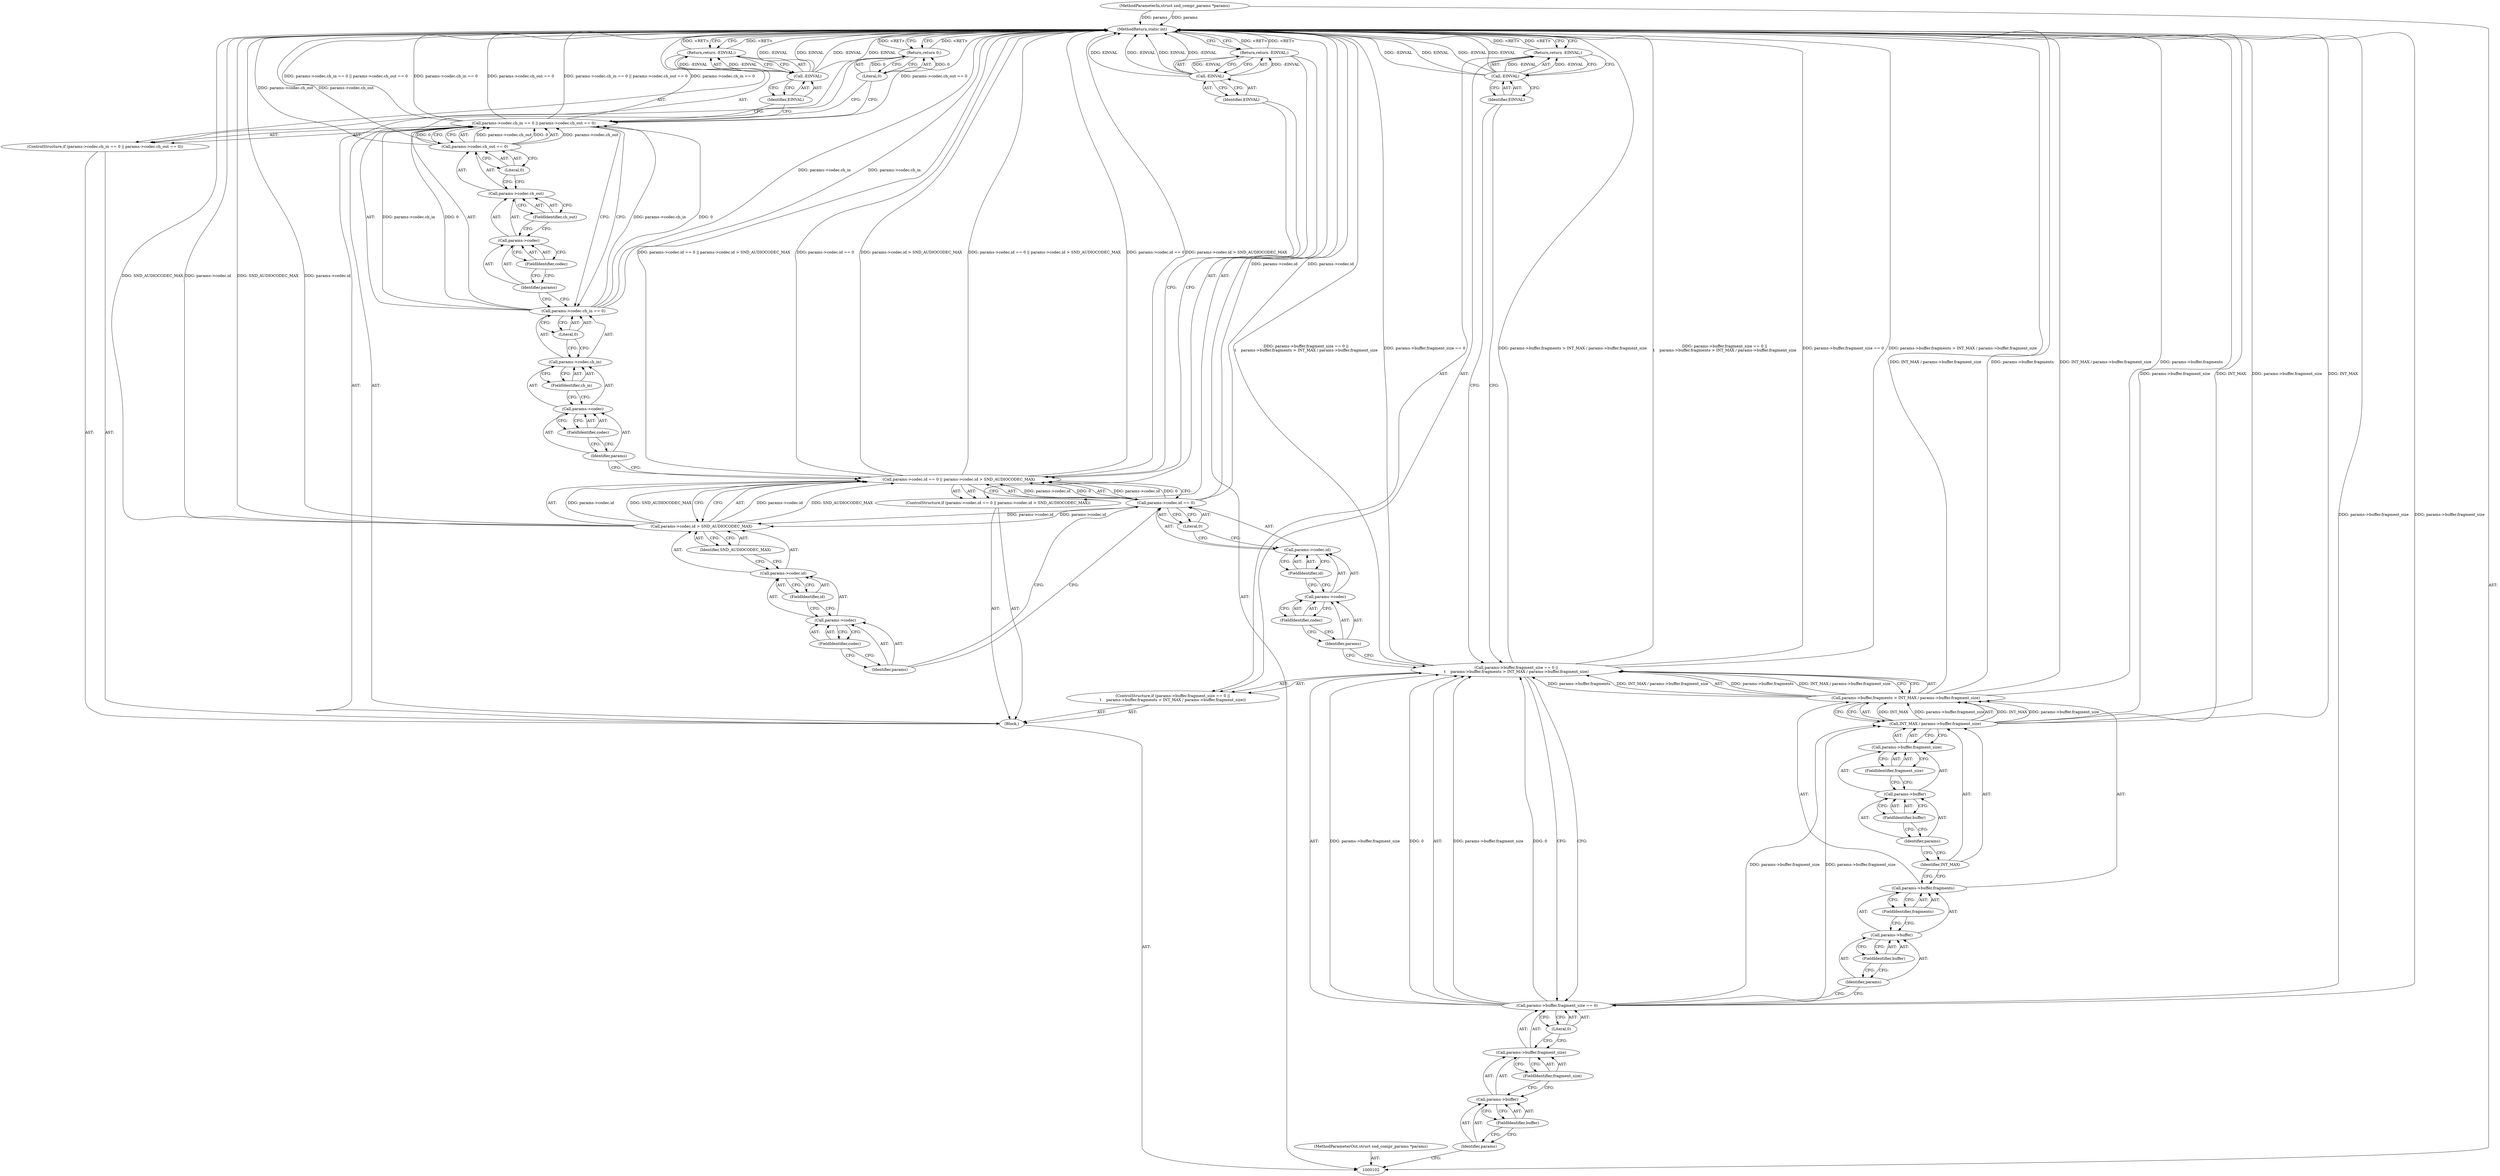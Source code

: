 digraph "0_linux_6217e5ede23285ddfee10d2e4ba0cc2d4c046205" {
"1000170" [label="(MethodReturn,static int)"];
"1000103" [label="(MethodParameterIn,struct snd_compr_params *params)"];
"1000211" [label="(MethodParameterOut,struct snd_compr_params *params)"];
"1000148" [label="(Identifier,EINVAL)"];
"1000146" [label="(Return,return -EINVAL;)"];
"1000147" [label="(Call,-EINVAL)"];
"1000149" [label="(ControlStructure,if (params->codec.ch_in == 0 || params->codec.ch_out == 0))"];
"1000155" [label="(FieldIdentifier,codec)"];
"1000156" [label="(FieldIdentifier,ch_in)"];
"1000157" [label="(Literal,0)"];
"1000158" [label="(Call,params->codec.ch_out == 0)"];
"1000159" [label="(Call,params->codec.ch_out)"];
"1000160" [label="(Call,params->codec)"];
"1000161" [label="(Identifier,params)"];
"1000162" [label="(FieldIdentifier,codec)"];
"1000163" [label="(FieldIdentifier,ch_out)"];
"1000150" [label="(Call,params->codec.ch_in == 0 || params->codec.ch_out == 0)"];
"1000151" [label="(Call,params->codec.ch_in == 0)"];
"1000152" [label="(Call,params->codec.ch_in)"];
"1000153" [label="(Call,params->codec)"];
"1000154" [label="(Identifier,params)"];
"1000164" [label="(Literal,0)"];
"1000167" [label="(Identifier,EINVAL)"];
"1000165" [label="(Return,return -EINVAL;)"];
"1000166" [label="(Call,-EINVAL)"];
"1000168" [label="(Return,return 0;)"];
"1000169" [label="(Literal,0)"];
"1000104" [label="(Block,)"];
"1000111" [label="(FieldIdentifier,buffer)"];
"1000105" [label="(ControlStructure,if (params->buffer.fragment_size == 0 ||\n\t    params->buffer.fragments > INT_MAX / params->buffer.fragment_size))"];
"1000112" [label="(FieldIdentifier,fragment_size)"];
"1000113" [label="(Literal,0)"];
"1000106" [label="(Call,params->buffer.fragment_size == 0 ||\n\t    params->buffer.fragments > INT_MAX / params->buffer.fragment_size)"];
"1000107" [label="(Call,params->buffer.fragment_size == 0)"];
"1000108" [label="(Call,params->buffer.fragment_size)"];
"1000109" [label="(Call,params->buffer)"];
"1000110" [label="(Identifier,params)"];
"1000118" [label="(FieldIdentifier,buffer)"];
"1000119" [label="(FieldIdentifier,fragments)"];
"1000120" [label="(Call,INT_MAX / params->buffer.fragment_size)"];
"1000121" [label="(Identifier,INT_MAX)"];
"1000122" [label="(Call,params->buffer.fragment_size)"];
"1000123" [label="(Call,params->buffer)"];
"1000124" [label="(Identifier,params)"];
"1000114" [label="(Call,params->buffer.fragments > INT_MAX / params->buffer.fragment_size)"];
"1000115" [label="(Call,params->buffer.fragments)"];
"1000116" [label="(Call,params->buffer)"];
"1000117" [label="(Identifier,params)"];
"1000125" [label="(FieldIdentifier,buffer)"];
"1000126" [label="(FieldIdentifier,fragment_size)"];
"1000128" [label="(Call,-EINVAL)"];
"1000129" [label="(Identifier,EINVAL)"];
"1000127" [label="(Return,return -EINVAL;)"];
"1000130" [label="(ControlStructure,if (params->codec.id == 0 || params->codec.id > SND_AUDIOCODEC_MAX))"];
"1000136" [label="(FieldIdentifier,codec)"];
"1000137" [label="(FieldIdentifier,id)"];
"1000138" [label="(Literal,0)"];
"1000139" [label="(Call,params->codec.id > SND_AUDIOCODEC_MAX)"];
"1000140" [label="(Call,params->codec.id)"];
"1000141" [label="(Call,params->codec)"];
"1000142" [label="(Identifier,params)"];
"1000143" [label="(FieldIdentifier,codec)"];
"1000144" [label="(FieldIdentifier,id)"];
"1000145" [label="(Identifier,SND_AUDIOCODEC_MAX)"];
"1000131" [label="(Call,params->codec.id == 0 || params->codec.id > SND_AUDIOCODEC_MAX)"];
"1000132" [label="(Call,params->codec.id == 0)"];
"1000133" [label="(Call,params->codec.id)"];
"1000134" [label="(Call,params->codec)"];
"1000135" [label="(Identifier,params)"];
"1000170" -> "1000102"  [label="AST: "];
"1000170" -> "1000127"  [label="CFG: "];
"1000170" -> "1000146"  [label="CFG: "];
"1000170" -> "1000165"  [label="CFG: "];
"1000170" -> "1000168"  [label="CFG: "];
"1000158" -> "1000170"  [label="DDG: params->codec.ch_out"];
"1000107" -> "1000170"  [label="DDG: params->buffer.fragment_size"];
"1000106" -> "1000170"  [label="DDG: params->buffer.fragments > INT_MAX / params->buffer.fragment_size"];
"1000106" -> "1000170"  [label="DDG: params->buffer.fragment_size == 0 ||\n\t    params->buffer.fragments > INT_MAX / params->buffer.fragment_size"];
"1000106" -> "1000170"  [label="DDG: params->buffer.fragment_size == 0"];
"1000147" -> "1000170"  [label="DDG: EINVAL"];
"1000147" -> "1000170"  [label="DDG: -EINVAL"];
"1000132" -> "1000170"  [label="DDG: params->codec.id"];
"1000114" -> "1000170"  [label="DDG: INT_MAX / params->buffer.fragment_size"];
"1000114" -> "1000170"  [label="DDG: params->buffer.fragments"];
"1000150" -> "1000170"  [label="DDG: params->codec.ch_in == 0 || params->codec.ch_out == 0"];
"1000150" -> "1000170"  [label="DDG: params->codec.ch_in == 0"];
"1000150" -> "1000170"  [label="DDG: params->codec.ch_out == 0"];
"1000128" -> "1000170"  [label="DDG: -EINVAL"];
"1000128" -> "1000170"  [label="DDG: EINVAL"];
"1000131" -> "1000170"  [label="DDG: params->codec.id == 0 || params->codec.id > SND_AUDIOCODEC_MAX"];
"1000131" -> "1000170"  [label="DDG: params->codec.id == 0"];
"1000131" -> "1000170"  [label="DDG: params->codec.id > SND_AUDIOCODEC_MAX"];
"1000166" -> "1000170"  [label="DDG: -EINVAL"];
"1000166" -> "1000170"  [label="DDG: EINVAL"];
"1000139" -> "1000170"  [label="DDG: params->codec.id"];
"1000139" -> "1000170"  [label="DDG: SND_AUDIOCODEC_MAX"];
"1000151" -> "1000170"  [label="DDG: params->codec.ch_in"];
"1000103" -> "1000170"  [label="DDG: params"];
"1000120" -> "1000170"  [label="DDG: INT_MAX"];
"1000120" -> "1000170"  [label="DDG: params->buffer.fragment_size"];
"1000165" -> "1000170"  [label="DDG: <RET>"];
"1000127" -> "1000170"  [label="DDG: <RET>"];
"1000168" -> "1000170"  [label="DDG: <RET>"];
"1000146" -> "1000170"  [label="DDG: <RET>"];
"1000103" -> "1000102"  [label="AST: "];
"1000103" -> "1000170"  [label="DDG: params"];
"1000211" -> "1000102"  [label="AST: "];
"1000148" -> "1000147"  [label="AST: "];
"1000148" -> "1000131"  [label="CFG: "];
"1000147" -> "1000148"  [label="CFG: "];
"1000146" -> "1000130"  [label="AST: "];
"1000146" -> "1000147"  [label="CFG: "];
"1000147" -> "1000146"  [label="AST: "];
"1000170" -> "1000146"  [label="CFG: "];
"1000146" -> "1000170"  [label="DDG: <RET>"];
"1000147" -> "1000146"  [label="DDG: -EINVAL"];
"1000147" -> "1000146"  [label="AST: "];
"1000147" -> "1000148"  [label="CFG: "];
"1000148" -> "1000147"  [label="AST: "];
"1000146" -> "1000147"  [label="CFG: "];
"1000147" -> "1000170"  [label="DDG: EINVAL"];
"1000147" -> "1000170"  [label="DDG: -EINVAL"];
"1000147" -> "1000146"  [label="DDG: -EINVAL"];
"1000149" -> "1000104"  [label="AST: "];
"1000150" -> "1000149"  [label="AST: "];
"1000165" -> "1000149"  [label="AST: "];
"1000155" -> "1000153"  [label="AST: "];
"1000155" -> "1000154"  [label="CFG: "];
"1000153" -> "1000155"  [label="CFG: "];
"1000156" -> "1000152"  [label="AST: "];
"1000156" -> "1000153"  [label="CFG: "];
"1000152" -> "1000156"  [label="CFG: "];
"1000157" -> "1000151"  [label="AST: "];
"1000157" -> "1000152"  [label="CFG: "];
"1000151" -> "1000157"  [label="CFG: "];
"1000158" -> "1000150"  [label="AST: "];
"1000158" -> "1000164"  [label="CFG: "];
"1000159" -> "1000158"  [label="AST: "];
"1000164" -> "1000158"  [label="AST: "];
"1000150" -> "1000158"  [label="CFG: "];
"1000158" -> "1000170"  [label="DDG: params->codec.ch_out"];
"1000158" -> "1000150"  [label="DDG: params->codec.ch_out"];
"1000158" -> "1000150"  [label="DDG: 0"];
"1000159" -> "1000158"  [label="AST: "];
"1000159" -> "1000163"  [label="CFG: "];
"1000160" -> "1000159"  [label="AST: "];
"1000163" -> "1000159"  [label="AST: "];
"1000164" -> "1000159"  [label="CFG: "];
"1000160" -> "1000159"  [label="AST: "];
"1000160" -> "1000162"  [label="CFG: "];
"1000161" -> "1000160"  [label="AST: "];
"1000162" -> "1000160"  [label="AST: "];
"1000163" -> "1000160"  [label="CFG: "];
"1000161" -> "1000160"  [label="AST: "];
"1000161" -> "1000151"  [label="CFG: "];
"1000162" -> "1000161"  [label="CFG: "];
"1000162" -> "1000160"  [label="AST: "];
"1000162" -> "1000161"  [label="CFG: "];
"1000160" -> "1000162"  [label="CFG: "];
"1000163" -> "1000159"  [label="AST: "];
"1000163" -> "1000160"  [label="CFG: "];
"1000159" -> "1000163"  [label="CFG: "];
"1000150" -> "1000149"  [label="AST: "];
"1000150" -> "1000151"  [label="CFG: "];
"1000150" -> "1000158"  [label="CFG: "];
"1000151" -> "1000150"  [label="AST: "];
"1000158" -> "1000150"  [label="AST: "];
"1000167" -> "1000150"  [label="CFG: "];
"1000169" -> "1000150"  [label="CFG: "];
"1000150" -> "1000170"  [label="DDG: params->codec.ch_in == 0 || params->codec.ch_out == 0"];
"1000150" -> "1000170"  [label="DDG: params->codec.ch_in == 0"];
"1000150" -> "1000170"  [label="DDG: params->codec.ch_out == 0"];
"1000151" -> "1000150"  [label="DDG: params->codec.ch_in"];
"1000151" -> "1000150"  [label="DDG: 0"];
"1000158" -> "1000150"  [label="DDG: params->codec.ch_out"];
"1000158" -> "1000150"  [label="DDG: 0"];
"1000151" -> "1000150"  [label="AST: "];
"1000151" -> "1000157"  [label="CFG: "];
"1000152" -> "1000151"  [label="AST: "];
"1000157" -> "1000151"  [label="AST: "];
"1000161" -> "1000151"  [label="CFG: "];
"1000150" -> "1000151"  [label="CFG: "];
"1000151" -> "1000170"  [label="DDG: params->codec.ch_in"];
"1000151" -> "1000150"  [label="DDG: params->codec.ch_in"];
"1000151" -> "1000150"  [label="DDG: 0"];
"1000152" -> "1000151"  [label="AST: "];
"1000152" -> "1000156"  [label="CFG: "];
"1000153" -> "1000152"  [label="AST: "];
"1000156" -> "1000152"  [label="AST: "];
"1000157" -> "1000152"  [label="CFG: "];
"1000153" -> "1000152"  [label="AST: "];
"1000153" -> "1000155"  [label="CFG: "];
"1000154" -> "1000153"  [label="AST: "];
"1000155" -> "1000153"  [label="AST: "];
"1000156" -> "1000153"  [label="CFG: "];
"1000154" -> "1000153"  [label="AST: "];
"1000154" -> "1000131"  [label="CFG: "];
"1000155" -> "1000154"  [label="CFG: "];
"1000164" -> "1000158"  [label="AST: "];
"1000164" -> "1000159"  [label="CFG: "];
"1000158" -> "1000164"  [label="CFG: "];
"1000167" -> "1000166"  [label="AST: "];
"1000167" -> "1000150"  [label="CFG: "];
"1000166" -> "1000167"  [label="CFG: "];
"1000165" -> "1000149"  [label="AST: "];
"1000165" -> "1000166"  [label="CFG: "];
"1000166" -> "1000165"  [label="AST: "];
"1000170" -> "1000165"  [label="CFG: "];
"1000165" -> "1000170"  [label="DDG: <RET>"];
"1000166" -> "1000165"  [label="DDG: -EINVAL"];
"1000166" -> "1000165"  [label="AST: "];
"1000166" -> "1000167"  [label="CFG: "];
"1000167" -> "1000166"  [label="AST: "];
"1000165" -> "1000166"  [label="CFG: "];
"1000166" -> "1000170"  [label="DDG: -EINVAL"];
"1000166" -> "1000170"  [label="DDG: EINVAL"];
"1000166" -> "1000165"  [label="DDG: -EINVAL"];
"1000168" -> "1000104"  [label="AST: "];
"1000168" -> "1000169"  [label="CFG: "];
"1000169" -> "1000168"  [label="AST: "];
"1000170" -> "1000168"  [label="CFG: "];
"1000168" -> "1000170"  [label="DDG: <RET>"];
"1000169" -> "1000168"  [label="DDG: 0"];
"1000169" -> "1000168"  [label="AST: "];
"1000169" -> "1000150"  [label="CFG: "];
"1000168" -> "1000169"  [label="CFG: "];
"1000169" -> "1000168"  [label="DDG: 0"];
"1000104" -> "1000102"  [label="AST: "];
"1000105" -> "1000104"  [label="AST: "];
"1000130" -> "1000104"  [label="AST: "];
"1000149" -> "1000104"  [label="AST: "];
"1000168" -> "1000104"  [label="AST: "];
"1000111" -> "1000109"  [label="AST: "];
"1000111" -> "1000110"  [label="CFG: "];
"1000109" -> "1000111"  [label="CFG: "];
"1000105" -> "1000104"  [label="AST: "];
"1000106" -> "1000105"  [label="AST: "];
"1000127" -> "1000105"  [label="AST: "];
"1000112" -> "1000108"  [label="AST: "];
"1000112" -> "1000109"  [label="CFG: "];
"1000108" -> "1000112"  [label="CFG: "];
"1000113" -> "1000107"  [label="AST: "];
"1000113" -> "1000108"  [label="CFG: "];
"1000107" -> "1000113"  [label="CFG: "];
"1000106" -> "1000105"  [label="AST: "];
"1000106" -> "1000107"  [label="CFG: "];
"1000106" -> "1000114"  [label="CFG: "];
"1000107" -> "1000106"  [label="AST: "];
"1000114" -> "1000106"  [label="AST: "];
"1000129" -> "1000106"  [label="CFG: "];
"1000135" -> "1000106"  [label="CFG: "];
"1000106" -> "1000170"  [label="DDG: params->buffer.fragments > INT_MAX / params->buffer.fragment_size"];
"1000106" -> "1000170"  [label="DDG: params->buffer.fragment_size == 0 ||\n\t    params->buffer.fragments > INT_MAX / params->buffer.fragment_size"];
"1000106" -> "1000170"  [label="DDG: params->buffer.fragment_size == 0"];
"1000107" -> "1000106"  [label="DDG: params->buffer.fragment_size"];
"1000107" -> "1000106"  [label="DDG: 0"];
"1000114" -> "1000106"  [label="DDG: params->buffer.fragments"];
"1000114" -> "1000106"  [label="DDG: INT_MAX / params->buffer.fragment_size"];
"1000107" -> "1000106"  [label="AST: "];
"1000107" -> "1000113"  [label="CFG: "];
"1000108" -> "1000107"  [label="AST: "];
"1000113" -> "1000107"  [label="AST: "];
"1000117" -> "1000107"  [label="CFG: "];
"1000106" -> "1000107"  [label="CFG: "];
"1000107" -> "1000170"  [label="DDG: params->buffer.fragment_size"];
"1000107" -> "1000106"  [label="DDG: params->buffer.fragment_size"];
"1000107" -> "1000106"  [label="DDG: 0"];
"1000107" -> "1000120"  [label="DDG: params->buffer.fragment_size"];
"1000108" -> "1000107"  [label="AST: "];
"1000108" -> "1000112"  [label="CFG: "];
"1000109" -> "1000108"  [label="AST: "];
"1000112" -> "1000108"  [label="AST: "];
"1000113" -> "1000108"  [label="CFG: "];
"1000109" -> "1000108"  [label="AST: "];
"1000109" -> "1000111"  [label="CFG: "];
"1000110" -> "1000109"  [label="AST: "];
"1000111" -> "1000109"  [label="AST: "];
"1000112" -> "1000109"  [label="CFG: "];
"1000110" -> "1000109"  [label="AST: "];
"1000110" -> "1000102"  [label="CFG: "];
"1000111" -> "1000110"  [label="CFG: "];
"1000118" -> "1000116"  [label="AST: "];
"1000118" -> "1000117"  [label="CFG: "];
"1000116" -> "1000118"  [label="CFG: "];
"1000119" -> "1000115"  [label="AST: "];
"1000119" -> "1000116"  [label="CFG: "];
"1000115" -> "1000119"  [label="CFG: "];
"1000120" -> "1000114"  [label="AST: "];
"1000120" -> "1000122"  [label="CFG: "];
"1000121" -> "1000120"  [label="AST: "];
"1000122" -> "1000120"  [label="AST: "];
"1000114" -> "1000120"  [label="CFG: "];
"1000120" -> "1000170"  [label="DDG: INT_MAX"];
"1000120" -> "1000170"  [label="DDG: params->buffer.fragment_size"];
"1000120" -> "1000114"  [label="DDG: INT_MAX"];
"1000120" -> "1000114"  [label="DDG: params->buffer.fragment_size"];
"1000107" -> "1000120"  [label="DDG: params->buffer.fragment_size"];
"1000121" -> "1000120"  [label="AST: "];
"1000121" -> "1000115"  [label="CFG: "];
"1000124" -> "1000121"  [label="CFG: "];
"1000122" -> "1000120"  [label="AST: "];
"1000122" -> "1000126"  [label="CFG: "];
"1000123" -> "1000122"  [label="AST: "];
"1000126" -> "1000122"  [label="AST: "];
"1000120" -> "1000122"  [label="CFG: "];
"1000123" -> "1000122"  [label="AST: "];
"1000123" -> "1000125"  [label="CFG: "];
"1000124" -> "1000123"  [label="AST: "];
"1000125" -> "1000123"  [label="AST: "];
"1000126" -> "1000123"  [label="CFG: "];
"1000124" -> "1000123"  [label="AST: "];
"1000124" -> "1000121"  [label="CFG: "];
"1000125" -> "1000124"  [label="CFG: "];
"1000114" -> "1000106"  [label="AST: "];
"1000114" -> "1000120"  [label="CFG: "];
"1000115" -> "1000114"  [label="AST: "];
"1000120" -> "1000114"  [label="AST: "];
"1000106" -> "1000114"  [label="CFG: "];
"1000114" -> "1000170"  [label="DDG: INT_MAX / params->buffer.fragment_size"];
"1000114" -> "1000170"  [label="DDG: params->buffer.fragments"];
"1000114" -> "1000106"  [label="DDG: params->buffer.fragments"];
"1000114" -> "1000106"  [label="DDG: INT_MAX / params->buffer.fragment_size"];
"1000120" -> "1000114"  [label="DDG: INT_MAX"];
"1000120" -> "1000114"  [label="DDG: params->buffer.fragment_size"];
"1000115" -> "1000114"  [label="AST: "];
"1000115" -> "1000119"  [label="CFG: "];
"1000116" -> "1000115"  [label="AST: "];
"1000119" -> "1000115"  [label="AST: "];
"1000121" -> "1000115"  [label="CFG: "];
"1000116" -> "1000115"  [label="AST: "];
"1000116" -> "1000118"  [label="CFG: "];
"1000117" -> "1000116"  [label="AST: "];
"1000118" -> "1000116"  [label="AST: "];
"1000119" -> "1000116"  [label="CFG: "];
"1000117" -> "1000116"  [label="AST: "];
"1000117" -> "1000107"  [label="CFG: "];
"1000118" -> "1000117"  [label="CFG: "];
"1000125" -> "1000123"  [label="AST: "];
"1000125" -> "1000124"  [label="CFG: "];
"1000123" -> "1000125"  [label="CFG: "];
"1000126" -> "1000122"  [label="AST: "];
"1000126" -> "1000123"  [label="CFG: "];
"1000122" -> "1000126"  [label="CFG: "];
"1000128" -> "1000127"  [label="AST: "];
"1000128" -> "1000129"  [label="CFG: "];
"1000129" -> "1000128"  [label="AST: "];
"1000127" -> "1000128"  [label="CFG: "];
"1000128" -> "1000170"  [label="DDG: -EINVAL"];
"1000128" -> "1000170"  [label="DDG: EINVAL"];
"1000128" -> "1000127"  [label="DDG: -EINVAL"];
"1000129" -> "1000128"  [label="AST: "];
"1000129" -> "1000106"  [label="CFG: "];
"1000128" -> "1000129"  [label="CFG: "];
"1000127" -> "1000105"  [label="AST: "];
"1000127" -> "1000128"  [label="CFG: "];
"1000128" -> "1000127"  [label="AST: "];
"1000170" -> "1000127"  [label="CFG: "];
"1000127" -> "1000170"  [label="DDG: <RET>"];
"1000128" -> "1000127"  [label="DDG: -EINVAL"];
"1000130" -> "1000104"  [label="AST: "];
"1000131" -> "1000130"  [label="AST: "];
"1000146" -> "1000130"  [label="AST: "];
"1000136" -> "1000134"  [label="AST: "];
"1000136" -> "1000135"  [label="CFG: "];
"1000134" -> "1000136"  [label="CFG: "];
"1000137" -> "1000133"  [label="AST: "];
"1000137" -> "1000134"  [label="CFG: "];
"1000133" -> "1000137"  [label="CFG: "];
"1000138" -> "1000132"  [label="AST: "];
"1000138" -> "1000133"  [label="CFG: "];
"1000132" -> "1000138"  [label="CFG: "];
"1000139" -> "1000131"  [label="AST: "];
"1000139" -> "1000145"  [label="CFG: "];
"1000140" -> "1000139"  [label="AST: "];
"1000145" -> "1000139"  [label="AST: "];
"1000131" -> "1000139"  [label="CFG: "];
"1000139" -> "1000170"  [label="DDG: params->codec.id"];
"1000139" -> "1000170"  [label="DDG: SND_AUDIOCODEC_MAX"];
"1000139" -> "1000131"  [label="DDG: params->codec.id"];
"1000139" -> "1000131"  [label="DDG: SND_AUDIOCODEC_MAX"];
"1000132" -> "1000139"  [label="DDG: params->codec.id"];
"1000140" -> "1000139"  [label="AST: "];
"1000140" -> "1000144"  [label="CFG: "];
"1000141" -> "1000140"  [label="AST: "];
"1000144" -> "1000140"  [label="AST: "];
"1000145" -> "1000140"  [label="CFG: "];
"1000141" -> "1000140"  [label="AST: "];
"1000141" -> "1000143"  [label="CFG: "];
"1000142" -> "1000141"  [label="AST: "];
"1000143" -> "1000141"  [label="AST: "];
"1000144" -> "1000141"  [label="CFG: "];
"1000142" -> "1000141"  [label="AST: "];
"1000142" -> "1000132"  [label="CFG: "];
"1000143" -> "1000142"  [label="CFG: "];
"1000143" -> "1000141"  [label="AST: "];
"1000143" -> "1000142"  [label="CFG: "];
"1000141" -> "1000143"  [label="CFG: "];
"1000144" -> "1000140"  [label="AST: "];
"1000144" -> "1000141"  [label="CFG: "];
"1000140" -> "1000144"  [label="CFG: "];
"1000145" -> "1000139"  [label="AST: "];
"1000145" -> "1000140"  [label="CFG: "];
"1000139" -> "1000145"  [label="CFG: "];
"1000131" -> "1000130"  [label="AST: "];
"1000131" -> "1000132"  [label="CFG: "];
"1000131" -> "1000139"  [label="CFG: "];
"1000132" -> "1000131"  [label="AST: "];
"1000139" -> "1000131"  [label="AST: "];
"1000148" -> "1000131"  [label="CFG: "];
"1000154" -> "1000131"  [label="CFG: "];
"1000131" -> "1000170"  [label="DDG: params->codec.id == 0 || params->codec.id > SND_AUDIOCODEC_MAX"];
"1000131" -> "1000170"  [label="DDG: params->codec.id == 0"];
"1000131" -> "1000170"  [label="DDG: params->codec.id > SND_AUDIOCODEC_MAX"];
"1000132" -> "1000131"  [label="DDG: params->codec.id"];
"1000132" -> "1000131"  [label="DDG: 0"];
"1000139" -> "1000131"  [label="DDG: params->codec.id"];
"1000139" -> "1000131"  [label="DDG: SND_AUDIOCODEC_MAX"];
"1000132" -> "1000131"  [label="AST: "];
"1000132" -> "1000138"  [label="CFG: "];
"1000133" -> "1000132"  [label="AST: "];
"1000138" -> "1000132"  [label="AST: "];
"1000142" -> "1000132"  [label="CFG: "];
"1000131" -> "1000132"  [label="CFG: "];
"1000132" -> "1000170"  [label="DDG: params->codec.id"];
"1000132" -> "1000131"  [label="DDG: params->codec.id"];
"1000132" -> "1000131"  [label="DDG: 0"];
"1000132" -> "1000139"  [label="DDG: params->codec.id"];
"1000133" -> "1000132"  [label="AST: "];
"1000133" -> "1000137"  [label="CFG: "];
"1000134" -> "1000133"  [label="AST: "];
"1000137" -> "1000133"  [label="AST: "];
"1000138" -> "1000133"  [label="CFG: "];
"1000134" -> "1000133"  [label="AST: "];
"1000134" -> "1000136"  [label="CFG: "];
"1000135" -> "1000134"  [label="AST: "];
"1000136" -> "1000134"  [label="AST: "];
"1000137" -> "1000134"  [label="CFG: "];
"1000135" -> "1000134"  [label="AST: "];
"1000135" -> "1000106"  [label="CFG: "];
"1000136" -> "1000135"  [label="CFG: "];
}
